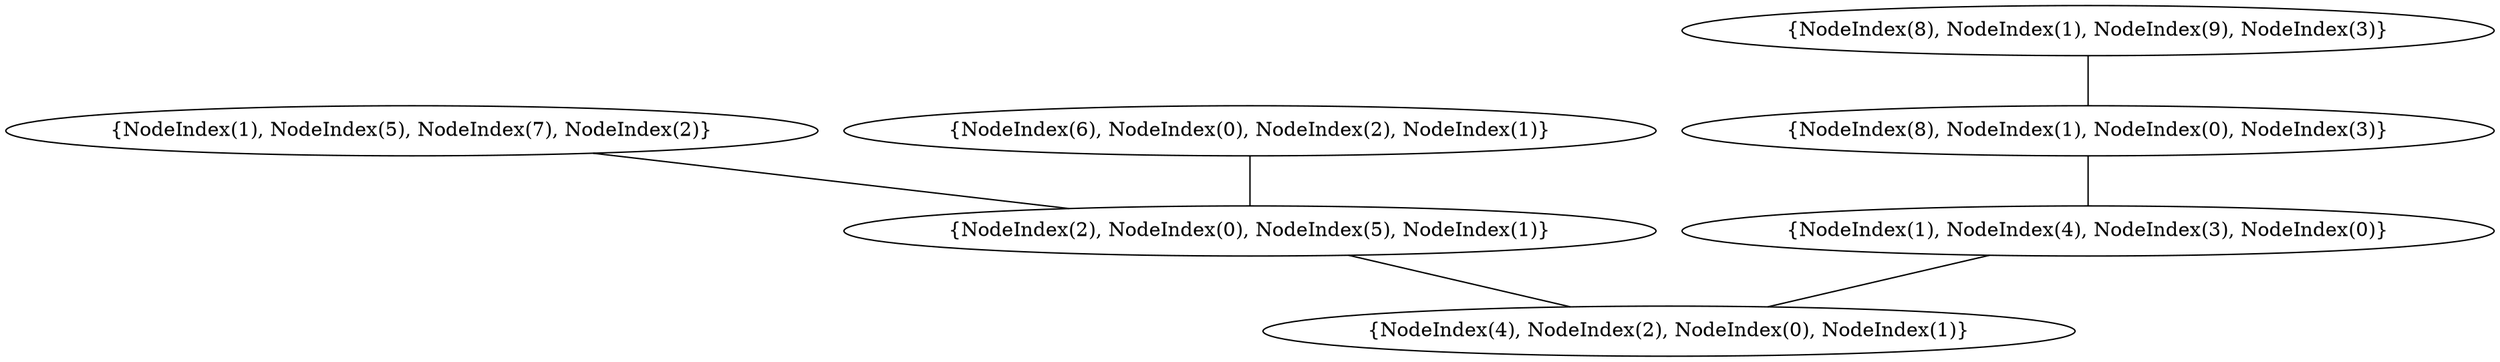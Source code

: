 graph {
    0 [ label = "{NodeIndex(4), NodeIndex(2), NodeIndex(0), NodeIndex(1)}" ]
    1 [ label = "{NodeIndex(2), NodeIndex(0), NodeIndex(5), NodeIndex(1)}" ]
    2 [ label = "{NodeIndex(1), NodeIndex(5), NodeIndex(7), NodeIndex(2)}" ]
    3 [ label = "{NodeIndex(6), NodeIndex(0), NodeIndex(2), NodeIndex(1)}" ]
    4 [ label = "{NodeIndex(1), NodeIndex(4), NodeIndex(3), NodeIndex(0)}" ]
    5 [ label = "{NodeIndex(8), NodeIndex(1), NodeIndex(0), NodeIndex(3)}" ]
    6 [ label = "{NodeIndex(8), NodeIndex(1), NodeIndex(9), NodeIndex(3)}" ]
    2 -- 1 [ ]
    4 -- 0 [ ]
    3 -- 1 [ ]
    6 -- 5 [ ]
    1 -- 0 [ ]
    5 -- 4 [ ]
}
